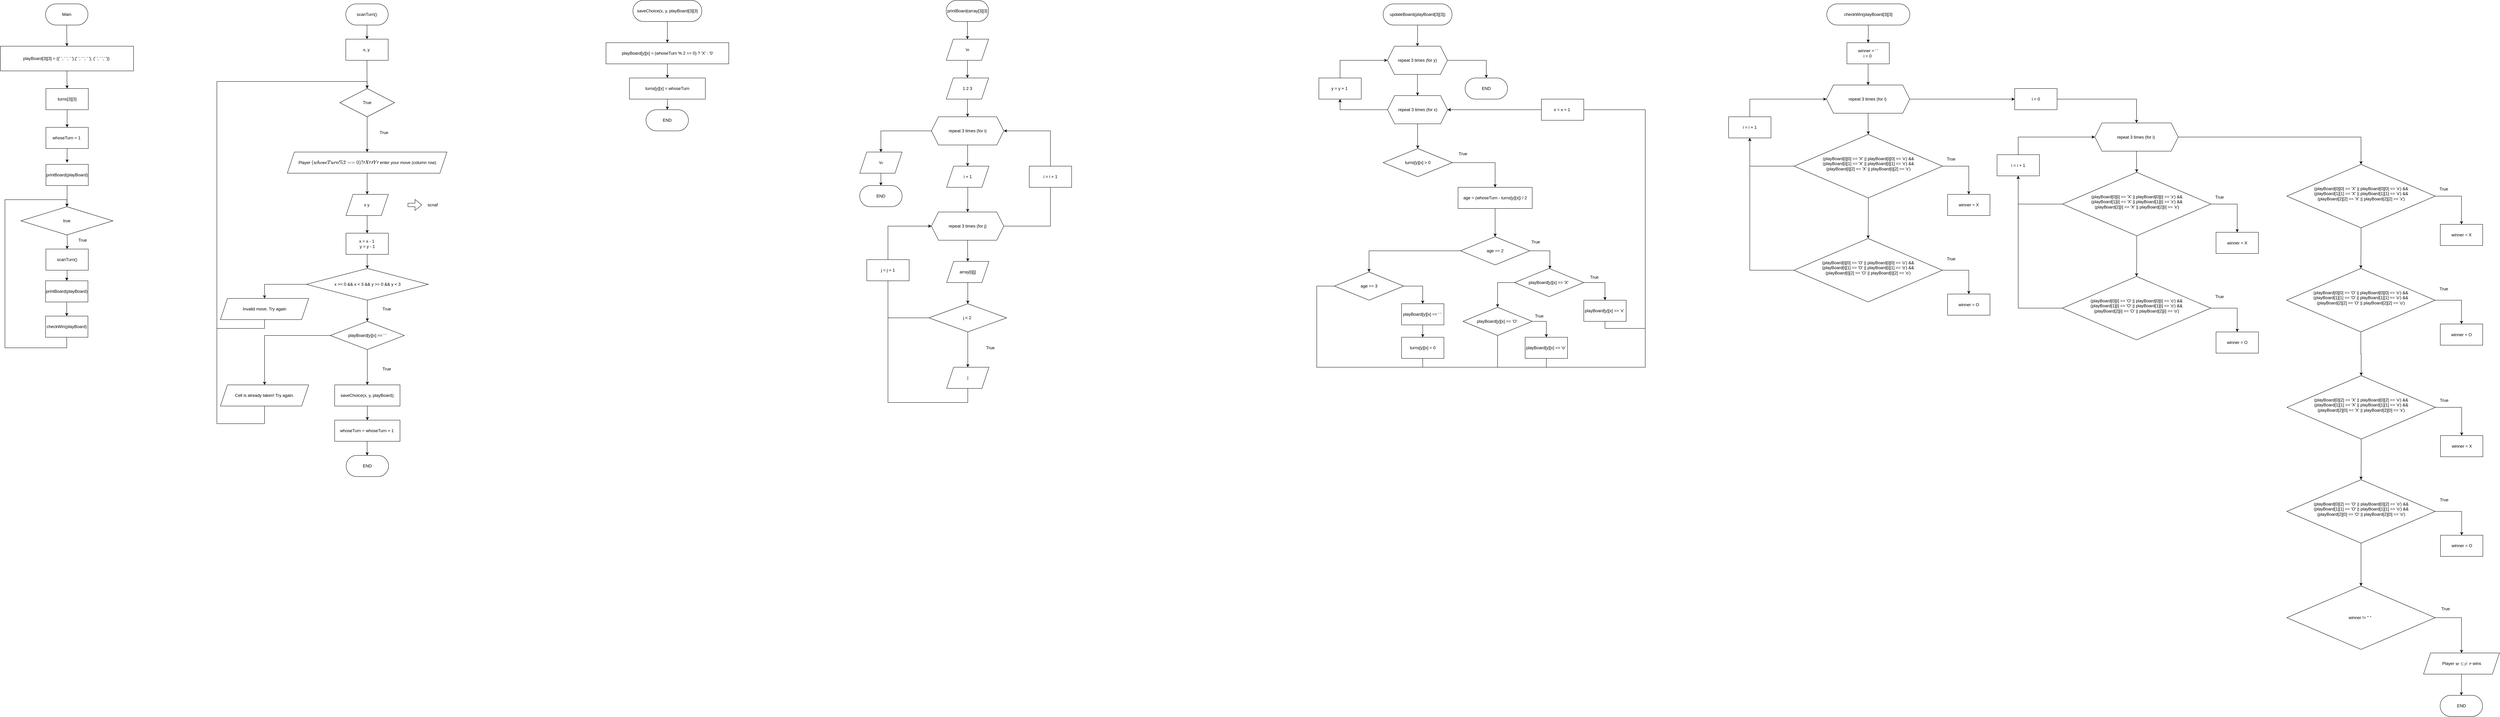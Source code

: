 <mxfile version="26.0.16">
  <diagram name="Page-1" id="CCfLwOTDMm2aRFTN9VpO">
    <mxGraphModel dx="5964" dy="2316" grid="1" gridSize="10" guides="1" tooltips="1" connect="1" arrows="1" fold="1" page="1" pageScale="1" pageWidth="850" pageHeight="1100" math="0" shadow="0">
      <root>
        <mxCell id="0" />
        <mxCell id="1" parent="0" />
        <mxCell id="NhcGAeQ0xQc54fAubXee-3" value="" style="edgeStyle=orthogonalEdgeStyle;rounded=0;orthogonalLoop=1;jettySize=auto;html=1;" parent="1" source="NhcGAeQ0xQc54fAubXee-1" target="NhcGAeQ0xQc54fAubXee-2" edge="1">
          <mxGeometry relative="1" as="geometry" />
        </mxCell>
        <mxCell id="NhcGAeQ0xQc54fAubXee-1" value="Main" style="rounded=1;whiteSpace=wrap;html=1;arcSize=50;" parent="1" vertex="1">
          <mxGeometry x="365" y="60" width="120" height="60" as="geometry" />
        </mxCell>
        <mxCell id="NhcGAeQ0xQc54fAubXee-5" value="" style="edgeStyle=orthogonalEdgeStyle;rounded=0;orthogonalLoop=1;jettySize=auto;html=1;" parent="1" source="NhcGAeQ0xQc54fAubXee-2" target="NhcGAeQ0xQc54fAubXee-4" edge="1">
          <mxGeometry relative="1" as="geometry" />
        </mxCell>
        <mxCell id="NhcGAeQ0xQc54fAubXee-2" value="playBoard[3][3] = {&lt;span style=&quot;background-color: transparent; color: light-dark(rgb(0, 0, 0), rgb(255, 255, 255));&quot;&gt;{&#39; &#39;, &#39; &#39;, &#39; &#39;},{&#39; &#39;, &#39; &#39;, &#39; &#39;}, {&#39; &#39;, &#39; &#39;,&#39; &#39;}}&amp;nbsp;&lt;/span&gt;" style="rounded=0;whiteSpace=wrap;html=1;" parent="1" vertex="1">
          <mxGeometry x="237" y="180" width="377" height="70" as="geometry" />
        </mxCell>
        <mxCell id="NhcGAeQ0xQc54fAubXee-7" value="" style="edgeStyle=orthogonalEdgeStyle;rounded=0;orthogonalLoop=1;jettySize=auto;html=1;" parent="1" source="NhcGAeQ0xQc54fAubXee-4" target="NhcGAeQ0xQc54fAubXee-6" edge="1">
          <mxGeometry relative="1" as="geometry" />
        </mxCell>
        <mxCell id="NhcGAeQ0xQc54fAubXee-4" value="turns[3][3]" style="rounded=0;whiteSpace=wrap;html=1;" parent="1" vertex="1">
          <mxGeometry x="366" y="300" width="120" height="60" as="geometry" />
        </mxCell>
        <mxCell id="NhcGAeQ0xQc54fAubXee-11" value="" style="edgeStyle=orthogonalEdgeStyle;rounded=0;orthogonalLoop=1;jettySize=auto;html=1;" parent="1" source="NhcGAeQ0xQc54fAubXee-6" edge="1">
          <mxGeometry relative="1" as="geometry">
            <mxPoint x="426" y="510" as="targetPoint" />
          </mxGeometry>
        </mxCell>
        <mxCell id="NhcGAeQ0xQc54fAubXee-6" value="whoseTurn = 1&amp;nbsp;" style="rounded=0;whiteSpace=wrap;html=1;" parent="1" vertex="1">
          <mxGeometry x="366" y="410" width="120" height="60" as="geometry" />
        </mxCell>
        <mxCell id="NhcGAeQ0xQc54fAubXee-26" value="" style="edgeStyle=orthogonalEdgeStyle;rounded=0;orthogonalLoop=1;jettySize=auto;html=1;" parent="1" source="NhcGAeQ0xQc54fAubXee-24" target="NhcGAeQ0xQc54fAubXee-25" edge="1">
          <mxGeometry relative="1" as="geometry" />
        </mxCell>
        <mxCell id="NhcGAeQ0xQc54fAubXee-24" value="scanTurn()" style="rounded=1;whiteSpace=wrap;html=1;arcSize=50;" parent="1" vertex="1">
          <mxGeometry x="1215" y="60" width="120" height="60" as="geometry" />
        </mxCell>
        <mxCell id="NhcGAeQ0xQc54fAubXee-52" value="" style="edgeStyle=orthogonalEdgeStyle;rounded=0;orthogonalLoop=1;jettySize=auto;html=1;" parent="1" source="NhcGAeQ0xQc54fAubXee-25" target="NhcGAeQ0xQc54fAubXee-50" edge="1">
          <mxGeometry relative="1" as="geometry" />
        </mxCell>
        <mxCell id="NhcGAeQ0xQc54fAubXee-25" value="x, y&amp;nbsp;" style="rounded=0;whiteSpace=wrap;html=1;" parent="1" vertex="1">
          <mxGeometry x="1215" y="160" width="120" height="60" as="geometry" />
        </mxCell>
        <mxCell id="NhcGAeQ0xQc54fAubXee-72" value="" style="edgeStyle=orthogonalEdgeStyle;rounded=0;orthogonalLoop=1;jettySize=auto;html=1;" parent="1" source="NhcGAeQ0xQc54fAubXee-50" target="NhcGAeQ0xQc54fAubXee-54" edge="1">
          <mxGeometry relative="1" as="geometry" />
        </mxCell>
        <mxCell id="NhcGAeQ0xQc54fAubXee-50" value="True" style="rhombus;whiteSpace=wrap;html=1;" parent="1" vertex="1">
          <mxGeometry x="1198" y="300" width="155" height="80" as="geometry" />
        </mxCell>
        <mxCell id="NhcGAeQ0xQc54fAubXee-53" value="" style="edgeStyle=orthogonalEdgeStyle;rounded=0;orthogonalLoop=1;jettySize=auto;html=1;" parent="1" source="NhcGAeQ0xQc54fAubXee-54" target="NhcGAeQ0xQc54fAubXee-56" edge="1">
          <mxGeometry relative="1" as="geometry" />
        </mxCell>
        <mxCell id="NhcGAeQ0xQc54fAubXee-54" value="Player `(whoseTurn % 2 == 0) ? &#39;X&#39; : &#39;Y&#39;` enter your move (column row)" style="shape=parallelogram;perimeter=parallelogramPerimeter;whiteSpace=wrap;html=1;fixedSize=1;" parent="1" vertex="1">
          <mxGeometry x="1049.5" y="480" width="452" height="60" as="geometry" />
        </mxCell>
        <mxCell id="NhcGAeQ0xQc54fAubXee-55" value="" style="edgeStyle=orthogonalEdgeStyle;rounded=0;orthogonalLoop=1;jettySize=auto;html=1;" parent="1" source="NhcGAeQ0xQc54fAubXee-56" target="NhcGAeQ0xQc54fAubXee-60" edge="1">
          <mxGeometry relative="1" as="geometry" />
        </mxCell>
        <mxCell id="NhcGAeQ0xQc54fAubXee-56" value="x y&amp;nbsp;" style="shape=parallelogram;perimeter=parallelogramPerimeter;whiteSpace=wrap;html=1;fixedSize=1;" parent="1" vertex="1">
          <mxGeometry x="1215.5" y="600" width="120" height="60" as="geometry" />
        </mxCell>
        <mxCell id="NhcGAeQ0xQc54fAubXee-57" value="scnaf" style="text;html=1;align=center;verticalAlign=middle;whiteSpace=wrap;rounded=0;" parent="1" vertex="1">
          <mxGeometry x="1430.5" y="615" width="60" height="30" as="geometry" />
        </mxCell>
        <mxCell id="NhcGAeQ0xQc54fAubXee-58" value="" style="shape=flexArrow;endArrow=classic;html=1;rounded=0;entryX=0;entryY=0.5;entryDx=0;entryDy=0;" parent="1" target="NhcGAeQ0xQc54fAubXee-57" edge="1">
          <mxGeometry width="50" height="50" relative="1" as="geometry">
            <mxPoint x="1390.5" y="630" as="sourcePoint" />
            <mxPoint x="1410.5" y="620" as="targetPoint" />
          </mxGeometry>
        </mxCell>
        <mxCell id="NhcGAeQ0xQc54fAubXee-59" value="" style="edgeStyle=orthogonalEdgeStyle;rounded=0;orthogonalLoop=1;jettySize=auto;html=1;" parent="1" source="NhcGAeQ0xQc54fAubXee-60" target="NhcGAeQ0xQc54fAubXee-62" edge="1">
          <mxGeometry relative="1" as="geometry" />
        </mxCell>
        <mxCell id="NhcGAeQ0xQc54fAubXee-60" value="x = x - 1&amp;nbsp;&lt;div&gt;y = y - 1&lt;/div&gt;" style="rounded=0;whiteSpace=wrap;html=1;" parent="1" vertex="1">
          <mxGeometry x="1215.5" y="710" width="120" height="60" as="geometry" />
        </mxCell>
        <mxCell id="NhcGAeQ0xQc54fAubXee-61" style="edgeStyle=orthogonalEdgeStyle;rounded=0;orthogonalLoop=1;jettySize=auto;html=1;" parent="1" source="NhcGAeQ0xQc54fAubXee-62" target="NhcGAeQ0xQc54fAubXee-64" edge="1">
          <mxGeometry relative="1" as="geometry">
            <Array as="points">
              <mxPoint x="1276.5" y="990" />
              <mxPoint x="1276.5" y="960" />
            </Array>
          </mxGeometry>
        </mxCell>
        <mxCell id="NhcGAeQ0xQc54fAubXee-80" style="edgeStyle=orthogonalEdgeStyle;rounded=0;orthogonalLoop=1;jettySize=auto;html=1;" parent="1" source="NhcGAeQ0xQc54fAubXee-62" target="NhcGAeQ0xQc54fAubXee-79" edge="1">
          <mxGeometry relative="1" as="geometry">
            <Array as="points">
              <mxPoint x="985" y="855" />
            </Array>
          </mxGeometry>
        </mxCell>
        <mxCell id="NhcGAeQ0xQc54fAubXee-62" value="x &amp;gt;= 0 &amp;amp;&amp;amp; x &amp;lt; 3 &amp;amp;&amp;amp; y &amp;gt;= 0 &amp;amp;&amp;amp; y &amp;lt; 3" style="rhombus;whiteSpace=wrap;html=1;" parent="1" vertex="1">
          <mxGeometry x="1103.5" y="810" width="345" height="90" as="geometry" />
        </mxCell>
        <mxCell id="NhcGAeQ0xQc54fAubXee-63" value="" style="edgeStyle=orthogonalEdgeStyle;rounded=0;orthogonalLoop=1;jettySize=auto;html=1;" parent="1" source="NhcGAeQ0xQc54fAubXee-64" target="NhcGAeQ0xQc54fAubXee-68" edge="1">
          <mxGeometry relative="1" as="geometry" />
        </mxCell>
        <mxCell id="NhcGAeQ0xQc54fAubXee-76" style="edgeStyle=orthogonalEdgeStyle;rounded=0;orthogonalLoop=1;jettySize=auto;html=1;entryX=0.5;entryY=0;entryDx=0;entryDy=0;" parent="1" source="NhcGAeQ0xQc54fAubXee-64" target="NhcGAeQ0xQc54fAubXee-75" edge="1">
          <mxGeometry relative="1" as="geometry" />
        </mxCell>
        <mxCell id="NhcGAeQ0xQc54fAubXee-64" value="playBoard[y][x] == &#39; &#39;" style="rhombus;whiteSpace=wrap;html=1;" parent="1" vertex="1">
          <mxGeometry x="1171" y="960" width="210" height="80" as="geometry" />
        </mxCell>
        <mxCell id="NhcGAeQ0xQc54fAubXee-65" value="True" style="text;html=1;align=center;verticalAlign=middle;whiteSpace=wrap;rounded=0;" parent="1" vertex="1">
          <mxGeometry x="1300.5" y="910" width="60" height="30" as="geometry" />
        </mxCell>
        <mxCell id="NhcGAeQ0xQc54fAubXee-66" value="True" style="text;html=1;align=center;verticalAlign=middle;whiteSpace=wrap;rounded=0;" parent="1" vertex="1">
          <mxGeometry x="1300.5" y="1080" width="60" height="30" as="geometry" />
        </mxCell>
        <mxCell id="NhcGAeQ0xQc54fAubXee-67" value="" style="edgeStyle=orthogonalEdgeStyle;rounded=0;orthogonalLoop=1;jettySize=auto;html=1;" parent="1" source="NhcGAeQ0xQc54fAubXee-68" target="NhcGAeQ0xQc54fAubXee-70" edge="1">
          <mxGeometry relative="1" as="geometry" />
        </mxCell>
        <mxCell id="NhcGAeQ0xQc54fAubXee-68" value="saveChoice(x, y, playBoard);" style="rounded=0;whiteSpace=wrap;html=1;" parent="1" vertex="1">
          <mxGeometry x="1183.5" y="1140" width="185" height="60" as="geometry" />
        </mxCell>
        <mxCell id="NhcGAeQ0xQc54fAubXee-69" value="" style="edgeStyle=orthogonalEdgeStyle;rounded=0;orthogonalLoop=1;jettySize=auto;html=1;" parent="1" source="NhcGAeQ0xQc54fAubXee-70" edge="1">
          <mxGeometry relative="1" as="geometry">
            <mxPoint x="1275.478" y="1340" as="targetPoint" />
          </mxGeometry>
        </mxCell>
        <mxCell id="NhcGAeQ0xQc54fAubXee-70" value="whoseTurn = whoseTurn + 1&amp;nbsp;" style="rounded=0;whiteSpace=wrap;html=1;" parent="1" vertex="1">
          <mxGeometry x="1183.5" y="1240" width="185" height="60" as="geometry" />
        </mxCell>
        <mxCell id="NhcGAeQ0xQc54fAubXee-73" value="True" style="text;html=1;align=center;verticalAlign=middle;whiteSpace=wrap;rounded=0;" parent="1" vertex="1">
          <mxGeometry x="1293" y="410" width="60" height="30" as="geometry" />
        </mxCell>
        <mxCell id="NhcGAeQ0xQc54fAubXee-77" style="edgeStyle=orthogonalEdgeStyle;rounded=0;orthogonalLoop=1;jettySize=auto;html=1;entryX=0.5;entryY=0;entryDx=0;entryDy=0;" parent="1" source="NhcGAeQ0xQc54fAubXee-75" target="NhcGAeQ0xQc54fAubXee-50" edge="1">
          <mxGeometry relative="1" as="geometry">
            <Array as="points">
              <mxPoint x="985" y="1250" />
              <mxPoint x="850" y="1250" />
              <mxPoint x="850" y="280" />
              <mxPoint x="1276" y="280" />
            </Array>
          </mxGeometry>
        </mxCell>
        <mxCell id="NhcGAeQ0xQc54fAubXee-75" value="Cell is already taken! Try again." style="shape=parallelogram;perimeter=parallelogramPerimeter;whiteSpace=wrap;html=1;fixedSize=1;" parent="1" vertex="1">
          <mxGeometry x="860" y="1140" width="250" height="60" as="geometry" />
        </mxCell>
        <mxCell id="NhcGAeQ0xQc54fAubXee-81" style="edgeStyle=orthogonalEdgeStyle;rounded=0;orthogonalLoop=1;jettySize=auto;html=1;entryX=0.5;entryY=0;entryDx=0;entryDy=0;" parent="1" source="NhcGAeQ0xQc54fAubXee-79" target="NhcGAeQ0xQc54fAubXee-50" edge="1">
          <mxGeometry relative="1" as="geometry">
            <Array as="points">
              <mxPoint x="985" y="980" />
              <mxPoint x="850" y="980" />
              <mxPoint x="850" y="280" />
              <mxPoint x="1275" y="280" />
            </Array>
          </mxGeometry>
        </mxCell>
        <mxCell id="NhcGAeQ0xQc54fAubXee-79" value="&lt;span style=&quot;text-align: left;&quot;&gt;Invalid move. Try again&lt;/span&gt;" style="shape=parallelogram;perimeter=parallelogramPerimeter;whiteSpace=wrap;html=1;fixedSize=1;" parent="1" vertex="1">
          <mxGeometry x="860" y="895" width="250" height="60" as="geometry" />
        </mxCell>
        <mxCell id="NhcGAeQ0xQc54fAubXee-82" value="END" style="rounded=1;whiteSpace=wrap;html=1;arcSize=50;" parent="1" vertex="1">
          <mxGeometry x="1216" y="1340" width="120" height="60" as="geometry" />
        </mxCell>
        <mxCell id="VlTGWlfuHlnU-Y2UPzUy-5" value="" style="edgeStyle=orthogonalEdgeStyle;rounded=0;orthogonalLoop=1;jettySize=auto;html=1;" parent="1" source="VlTGWlfuHlnU-Y2UPzUy-2" target="VlTGWlfuHlnU-Y2UPzUy-4" edge="1">
          <mxGeometry relative="1" as="geometry" />
        </mxCell>
        <mxCell id="VlTGWlfuHlnU-Y2UPzUy-2" value="saveChoice(x, y, playBoard[3][3]" style="rounded=1;whiteSpace=wrap;html=1;arcSize=50;" parent="1" vertex="1">
          <mxGeometry x="2028" y="50" width="195" height="60" as="geometry" />
        </mxCell>
        <mxCell id="rTqfl7RvxBRZZm_zLEZS-4" value="" style="edgeStyle=orthogonalEdgeStyle;rounded=0;orthogonalLoop=1;jettySize=auto;html=1;" parent="1" source="VlTGWlfuHlnU-Y2UPzUy-4" target="rTqfl7RvxBRZZm_zLEZS-3" edge="1">
          <mxGeometry relative="1" as="geometry" />
        </mxCell>
        <mxCell id="VlTGWlfuHlnU-Y2UPzUy-4" value="playBoard[y][x] = (whoseTurn % 2 == 0) ? &#39;X&#39; : &#39;0&#39;" style="rounded=0;whiteSpace=wrap;html=1;" parent="1" vertex="1">
          <mxGeometry x="1951.75" y="170" width="347.5" height="60" as="geometry" />
        </mxCell>
        <mxCell id="VlTGWlfuHlnU-Y2UPzUy-6" value="END" style="rounded=1;whiteSpace=wrap;html=1;arcSize=50;" parent="1" vertex="1">
          <mxGeometry x="2065" y="360" width="120" height="60" as="geometry" />
        </mxCell>
        <mxCell id="rTqfl7RvxBRZZm_zLEZS-7" value="" style="edgeStyle=orthogonalEdgeStyle;rounded=0;orthogonalLoop=1;jettySize=auto;html=1;" parent="1" source="VlTGWlfuHlnU-Y2UPzUy-8" edge="1">
          <mxGeometry relative="1" as="geometry">
            <mxPoint x="2975" y="160" as="targetPoint" />
          </mxGeometry>
        </mxCell>
        <mxCell id="VlTGWlfuHlnU-Y2UPzUy-8" value="printBoard(array[3][3]" style="rounded=1;whiteSpace=wrap;html=1;arcSize=50;" parent="1" vertex="1">
          <mxGeometry x="2915" y="50" width="120" height="60" as="geometry" />
        </mxCell>
        <mxCell id="rTqfl7RvxBRZZm_zLEZS-5" value="" style="edgeStyle=orthogonalEdgeStyle;rounded=0;orthogonalLoop=1;jettySize=auto;html=1;" parent="1" source="rTqfl7RvxBRZZm_zLEZS-3" target="VlTGWlfuHlnU-Y2UPzUy-6" edge="1">
          <mxGeometry relative="1" as="geometry" />
        </mxCell>
        <mxCell id="rTqfl7RvxBRZZm_zLEZS-3" value="turns[y][x] = whoseTurn" style="rounded=0;whiteSpace=wrap;html=1;" parent="1" vertex="1">
          <mxGeometry x="2018" y="270" width="215" height="60" as="geometry" />
        </mxCell>
        <mxCell id="rTqfl7RvxBRZZm_zLEZS-10" value="" style="edgeStyle=orthogonalEdgeStyle;rounded=0;orthogonalLoop=1;jettySize=auto;html=1;" parent="1" source="rTqfl7RvxBRZZm_zLEZS-8" target="rTqfl7RvxBRZZm_zLEZS-9" edge="1">
          <mxGeometry relative="1" as="geometry" />
        </mxCell>
        <mxCell id="rTqfl7RvxBRZZm_zLEZS-8" value="\n" style="shape=parallelogram;perimeter=parallelogramPerimeter;whiteSpace=wrap;html=1;fixedSize=1;" parent="1" vertex="1">
          <mxGeometry x="2915" y="160" width="120" height="60" as="geometry" />
        </mxCell>
        <mxCell id="rTqfl7RvxBRZZm_zLEZS-13" style="edgeStyle=orthogonalEdgeStyle;rounded=0;orthogonalLoop=1;jettySize=auto;html=1;" parent="1" source="rTqfl7RvxBRZZm_zLEZS-9" target="rTqfl7RvxBRZZm_zLEZS-11" edge="1">
          <mxGeometry relative="1" as="geometry" />
        </mxCell>
        <mxCell id="rTqfl7RvxBRZZm_zLEZS-9" value="1 2 3" style="shape=parallelogram;perimeter=parallelogramPerimeter;whiteSpace=wrap;html=1;fixedSize=1;" parent="1" vertex="1">
          <mxGeometry x="2915" y="270" width="120" height="60" as="geometry" />
        </mxCell>
        <mxCell id="rTqfl7RvxBRZZm_zLEZS-15" value="" style="edgeStyle=orthogonalEdgeStyle;rounded=0;orthogonalLoop=1;jettySize=auto;html=1;" parent="1" source="rTqfl7RvxBRZZm_zLEZS-11" edge="1">
          <mxGeometry relative="1" as="geometry">
            <mxPoint x="2975.5" y="520" as="targetPoint" />
          </mxGeometry>
        </mxCell>
        <mxCell id="rTqfl7RvxBRZZm_zLEZS-45" style="edgeStyle=orthogonalEdgeStyle;rounded=0;orthogonalLoop=1;jettySize=auto;html=1;" parent="1" source="rTqfl7RvxBRZZm_zLEZS-11" target="rTqfl7RvxBRZZm_zLEZS-44" edge="1">
          <mxGeometry relative="1" as="geometry" />
        </mxCell>
        <mxCell id="rTqfl7RvxBRZZm_zLEZS-11" value="repeat 3 times (for i)" style="shape=hexagon;perimeter=hexagonPerimeter2;whiteSpace=wrap;html=1;fixedSize=1;" parent="1" vertex="1">
          <mxGeometry x="2873" y="380" width="205" height="80" as="geometry" />
        </mxCell>
        <mxCell id="rTqfl7RvxBRZZm_zLEZS-30" value="" style="edgeStyle=orthogonalEdgeStyle;rounded=0;orthogonalLoop=1;jettySize=auto;html=1;" parent="1" source="rTqfl7RvxBRZZm_zLEZS-21" target="rTqfl7RvxBRZZm_zLEZS-29" edge="1">
          <mxGeometry relative="1" as="geometry" />
        </mxCell>
        <mxCell id="rTqfl7RvxBRZZm_zLEZS-21" value="i + 1" style="shape=parallelogram;perimeter=parallelogramPerimeter;whiteSpace=wrap;html=1;fixedSize=1;" parent="1" vertex="1">
          <mxGeometry x="2916" y="520" width="120" height="60" as="geometry" />
        </mxCell>
        <mxCell id="rTqfl7RvxBRZZm_zLEZS-34" value="" style="edgeStyle=orthogonalEdgeStyle;rounded=0;orthogonalLoop=1;jettySize=auto;html=1;" parent="1" source="rTqfl7RvxBRZZm_zLEZS-29" target="rTqfl7RvxBRZZm_zLEZS-33" edge="1">
          <mxGeometry relative="1" as="geometry" />
        </mxCell>
        <mxCell id="rTqfl7RvxBRZZm_zLEZS-43" style="edgeStyle=orthogonalEdgeStyle;rounded=0;orthogonalLoop=1;jettySize=auto;html=1;entryX=1;entryY=0.5;entryDx=0;entryDy=0;" parent="1" source="rTqfl7RvxBRZZm_zLEZS-29" target="rTqfl7RvxBRZZm_zLEZS-11" edge="1">
          <mxGeometry relative="1" as="geometry">
            <Array as="points">
              <mxPoint x="3210" y="690" />
              <mxPoint x="3210" y="420" />
            </Array>
          </mxGeometry>
        </mxCell>
        <mxCell id="rTqfl7RvxBRZZm_zLEZS-29" value="repeat 3 times (for j)" style="shape=hexagon;perimeter=hexagonPerimeter2;whiteSpace=wrap;html=1;fixedSize=1;" parent="1" vertex="1">
          <mxGeometry x="2873" y="650" width="205" height="80" as="geometry" />
        </mxCell>
        <mxCell id="rTqfl7RvxBRZZm_zLEZS-36" value="" style="edgeStyle=orthogonalEdgeStyle;rounded=0;orthogonalLoop=1;jettySize=auto;html=1;" parent="1" source="rTqfl7RvxBRZZm_zLEZS-33" target="rTqfl7RvxBRZZm_zLEZS-35" edge="1">
          <mxGeometry relative="1" as="geometry" />
        </mxCell>
        <mxCell id="rTqfl7RvxBRZZm_zLEZS-33" value="array[i][j]" style="shape=parallelogram;perimeter=parallelogramPerimeter;whiteSpace=wrap;html=1;fixedSize=1;" parent="1" vertex="1">
          <mxGeometry x="2916" y="790" width="120" height="60" as="geometry" />
        </mxCell>
        <mxCell id="rTqfl7RvxBRZZm_zLEZS-40" value="" style="edgeStyle=orthogonalEdgeStyle;rounded=0;orthogonalLoop=1;jettySize=auto;html=1;" parent="1" source="rTqfl7RvxBRZZm_zLEZS-35" target="rTqfl7RvxBRZZm_zLEZS-39" edge="1">
          <mxGeometry relative="1" as="geometry" />
        </mxCell>
        <mxCell id="rTqfl7RvxBRZZm_zLEZS-42" style="edgeStyle=orthogonalEdgeStyle;rounded=0;orthogonalLoop=1;jettySize=auto;html=1;entryX=0;entryY=0.5;entryDx=0;entryDy=0;" parent="1" source="rTqfl7RvxBRZZm_zLEZS-35" target="rTqfl7RvxBRZZm_zLEZS-29" edge="1">
          <mxGeometry relative="1" as="geometry">
            <Array as="points">
              <mxPoint x="2750" y="950" />
              <mxPoint x="2750" y="690" />
            </Array>
          </mxGeometry>
        </mxCell>
        <mxCell id="rTqfl7RvxBRZZm_zLEZS-35" value="j &amp;lt; 2&amp;nbsp;" style="rhombus;whiteSpace=wrap;html=1;" parent="1" vertex="1">
          <mxGeometry x="2866" y="910" width="220" height="80" as="geometry" />
        </mxCell>
        <mxCell id="rTqfl7RvxBRZZm_zLEZS-38" value="True" style="text;html=1;align=center;verticalAlign=middle;whiteSpace=wrap;rounded=0;" parent="1" vertex="1">
          <mxGeometry x="3010" y="1020" width="60" height="30" as="geometry" />
        </mxCell>
        <mxCell id="rTqfl7RvxBRZZm_zLEZS-41" style="edgeStyle=orthogonalEdgeStyle;rounded=0;orthogonalLoop=1;jettySize=auto;html=1;entryX=0;entryY=0.5;entryDx=0;entryDy=0;" parent="1" source="rTqfl7RvxBRZZm_zLEZS-39" target="rTqfl7RvxBRZZm_zLEZS-29" edge="1">
          <mxGeometry relative="1" as="geometry">
            <Array as="points">
              <mxPoint x="2976" y="1190" />
              <mxPoint x="2750" y="1190" />
              <mxPoint x="2750" y="690" />
            </Array>
          </mxGeometry>
        </mxCell>
        <mxCell id="rTqfl7RvxBRZZm_zLEZS-39" value="|" style="shape=parallelogram;perimeter=parallelogramPerimeter;whiteSpace=wrap;html=1;fixedSize=1;" parent="1" vertex="1">
          <mxGeometry x="2916" y="1090" width="120" height="60" as="geometry" />
        </mxCell>
        <mxCell id="rTqfl7RvxBRZZm_zLEZS-47" value="" style="edgeStyle=orthogonalEdgeStyle;rounded=0;orthogonalLoop=1;jettySize=auto;html=1;" parent="1" source="rTqfl7RvxBRZZm_zLEZS-44" target="rTqfl7RvxBRZZm_zLEZS-46" edge="1">
          <mxGeometry relative="1" as="geometry" />
        </mxCell>
        <mxCell id="rTqfl7RvxBRZZm_zLEZS-44" value="\n" style="shape=parallelogram;perimeter=parallelogramPerimeter;whiteSpace=wrap;html=1;fixedSize=1;" parent="1" vertex="1">
          <mxGeometry x="2670" y="480" width="120" height="60" as="geometry" />
        </mxCell>
        <mxCell id="rTqfl7RvxBRZZm_zLEZS-46" value="END" style="rounded=1;whiteSpace=wrap;html=1;arcSize=50;" parent="1" vertex="1">
          <mxGeometry x="2670" y="575" width="120" height="60" as="geometry" />
        </mxCell>
        <mxCell id="rTqfl7RvxBRZZm_zLEZS-50" value="" style="edgeStyle=orthogonalEdgeStyle;rounded=0;orthogonalLoop=1;jettySize=auto;html=1;" parent="1" source="rTqfl7RvxBRZZm_zLEZS-48" target="rTqfl7RvxBRZZm_zLEZS-49" edge="1">
          <mxGeometry relative="1" as="geometry" />
        </mxCell>
        <mxCell id="rTqfl7RvxBRZZm_zLEZS-48" value="updateBoard(playBoard[3][3])" style="rounded=1;whiteSpace=wrap;html=1;arcSize=50;" parent="1" vertex="1">
          <mxGeometry x="4152" y="60" width="195" height="60" as="geometry" />
        </mxCell>
        <mxCell id="rTqfl7RvxBRZZm_zLEZS-52" value="" style="edgeStyle=orthogonalEdgeStyle;rounded=0;orthogonalLoop=1;jettySize=auto;html=1;" parent="1" source="rTqfl7RvxBRZZm_zLEZS-49" target="rTqfl7RvxBRZZm_zLEZS-51" edge="1">
          <mxGeometry relative="1" as="geometry" />
        </mxCell>
        <mxCell id="rTqfl7RvxBRZZm_zLEZS-88" style="edgeStyle=orthogonalEdgeStyle;rounded=0;orthogonalLoop=1;jettySize=auto;html=1;" parent="1" source="rTqfl7RvxBRZZm_zLEZS-49" target="rTqfl7RvxBRZZm_zLEZS-87" edge="1">
          <mxGeometry relative="1" as="geometry" />
        </mxCell>
        <mxCell id="rTqfl7RvxBRZZm_zLEZS-49" value="repeat 3 times (for y)" style="shape=hexagon;perimeter=hexagonPerimeter2;whiteSpace=wrap;html=1;fixedSize=1;" parent="1" vertex="1">
          <mxGeometry x="4164" y="180" width="170" height="80" as="geometry" />
        </mxCell>
        <mxCell id="rTqfl7RvxBRZZm_zLEZS-55" style="edgeStyle=orthogonalEdgeStyle;rounded=0;orthogonalLoop=1;jettySize=auto;html=1;" parent="1" source="rTqfl7RvxBRZZm_zLEZS-51" target="rTqfl7RvxBRZZm_zLEZS-53" edge="1">
          <mxGeometry relative="1" as="geometry" />
        </mxCell>
        <mxCell id="Nqgy3YUJCUdTd1dHTm8s-17" style="edgeStyle=orthogonalEdgeStyle;rounded=0;orthogonalLoop=1;jettySize=auto;html=1;entryX=0.5;entryY=1;entryDx=0;entryDy=0;" edge="1" parent="1" source="rTqfl7RvxBRZZm_zLEZS-51" target="Nqgy3YUJCUdTd1dHTm8s-16">
          <mxGeometry relative="1" as="geometry" />
        </mxCell>
        <mxCell id="rTqfl7RvxBRZZm_zLEZS-51" value="repeat 3 times (for x)" style="shape=hexagon;perimeter=hexagonPerimeter2;whiteSpace=wrap;html=1;fixedSize=1;" parent="1" vertex="1">
          <mxGeometry x="4164.5" y="320" width="170" height="80" as="geometry" />
        </mxCell>
        <mxCell id="rTqfl7RvxBRZZm_zLEZS-57" style="edgeStyle=orthogonalEdgeStyle;rounded=0;orthogonalLoop=1;jettySize=auto;html=1;" parent="1" source="rTqfl7RvxBRZZm_zLEZS-53" target="rTqfl7RvxBRZZm_zLEZS-56" edge="1">
          <mxGeometry relative="1" as="geometry" />
        </mxCell>
        <mxCell id="rTqfl7RvxBRZZm_zLEZS-53" value="turns[y][x] &amp;gt; 0" style="rhombus;whiteSpace=wrap;html=1;" parent="1" vertex="1">
          <mxGeometry x="4152" y="470" width="196" height="80" as="geometry" />
        </mxCell>
        <mxCell id="rTqfl7RvxBRZZm_zLEZS-60" value="" style="edgeStyle=orthogonalEdgeStyle;rounded=0;orthogonalLoop=1;jettySize=auto;html=1;" parent="1" source="rTqfl7RvxBRZZm_zLEZS-56" target="rTqfl7RvxBRZZm_zLEZS-59" edge="1">
          <mxGeometry relative="1" as="geometry" />
        </mxCell>
        <mxCell id="rTqfl7RvxBRZZm_zLEZS-56" value="age = (whoseTurn - turns[y][x]) / 2" style="rounded=0;whiteSpace=wrap;html=1;" parent="1" vertex="1">
          <mxGeometry x="4364" y="580" width="210" height="60" as="geometry" />
        </mxCell>
        <mxCell id="rTqfl7RvxBRZZm_zLEZS-58" value="True" style="text;html=1;align=center;verticalAlign=middle;whiteSpace=wrap;rounded=0;" parent="1" vertex="1">
          <mxGeometry x="4348" y="470" width="60" height="30" as="geometry" />
        </mxCell>
        <mxCell id="rTqfl7RvxBRZZm_zLEZS-63" style="edgeStyle=orthogonalEdgeStyle;rounded=0;orthogonalLoop=1;jettySize=auto;html=1;" parent="1" source="rTqfl7RvxBRZZm_zLEZS-59" target="rTqfl7RvxBRZZm_zLEZS-62" edge="1">
          <mxGeometry relative="1" as="geometry">
            <Array as="points">
              <mxPoint x="4624" y="760" />
            </Array>
          </mxGeometry>
        </mxCell>
        <mxCell id="rTqfl7RvxBRZZm_zLEZS-79" style="edgeStyle=orthogonalEdgeStyle;rounded=0;orthogonalLoop=1;jettySize=auto;html=1;" parent="1" source="rTqfl7RvxBRZZm_zLEZS-59" target="rTqfl7RvxBRZZm_zLEZS-77" edge="1">
          <mxGeometry relative="1" as="geometry" />
        </mxCell>
        <mxCell id="rTqfl7RvxBRZZm_zLEZS-59" value="age == 2" style="rhombus;whiteSpace=wrap;html=1;" parent="1" vertex="1">
          <mxGeometry x="4371" y="720" width="196" height="80" as="geometry" />
        </mxCell>
        <mxCell id="rTqfl7RvxBRZZm_zLEZS-61" value="True" style="text;html=1;align=center;verticalAlign=middle;whiteSpace=wrap;rounded=0;" parent="1" vertex="1">
          <mxGeometry x="4554" y="720" width="60" height="30" as="geometry" />
        </mxCell>
        <mxCell id="rTqfl7RvxBRZZm_zLEZS-65" style="edgeStyle=orthogonalEdgeStyle;rounded=0;orthogonalLoop=1;jettySize=auto;html=1;" parent="1" source="rTqfl7RvxBRZZm_zLEZS-62" target="rTqfl7RvxBRZZm_zLEZS-64" edge="1">
          <mxGeometry relative="1" as="geometry">
            <Array as="points">
              <mxPoint x="4780" y="850" />
            </Array>
          </mxGeometry>
        </mxCell>
        <mxCell id="rTqfl7RvxBRZZm_zLEZS-68" style="edgeStyle=orthogonalEdgeStyle;rounded=0;orthogonalLoop=1;jettySize=auto;html=1;" parent="1" source="rTqfl7RvxBRZZm_zLEZS-62" target="rTqfl7RvxBRZZm_zLEZS-67" edge="1">
          <mxGeometry relative="1" as="geometry">
            <Array as="points">
              <mxPoint x="4476" y="850" />
            </Array>
          </mxGeometry>
        </mxCell>
        <mxCell id="rTqfl7RvxBRZZm_zLEZS-62" value="playBoard[y][x] == &#39;X&#39;&amp;nbsp;" style="rhombus;whiteSpace=wrap;html=1;" parent="1" vertex="1">
          <mxGeometry x="4524" y="810" width="196" height="80" as="geometry" />
        </mxCell>
        <mxCell id="rTqfl7RvxBRZZm_zLEZS-64" value="playBoard[y][x] == &#39;x&#39;&amp;nbsp;" style="rounded=0;whiteSpace=wrap;html=1;" parent="1" vertex="1">
          <mxGeometry x="4720" y="900" width="120" height="60" as="geometry" />
        </mxCell>
        <mxCell id="rTqfl7RvxBRZZm_zLEZS-66" value="True" style="text;html=1;align=center;verticalAlign=middle;whiteSpace=wrap;rounded=0;" parent="1" vertex="1">
          <mxGeometry x="4720" y="820" width="60" height="30" as="geometry" />
        </mxCell>
        <mxCell id="rTqfl7RvxBRZZm_zLEZS-70" style="edgeStyle=orthogonalEdgeStyle;rounded=0;orthogonalLoop=1;jettySize=auto;html=1;entryX=0.5;entryY=0;entryDx=0;entryDy=0;" parent="1" source="rTqfl7RvxBRZZm_zLEZS-67" target="rTqfl7RvxBRZZm_zLEZS-69" edge="1">
          <mxGeometry relative="1" as="geometry">
            <Array as="points">
              <mxPoint x="4614" y="960" />
            </Array>
          </mxGeometry>
        </mxCell>
        <mxCell id="rTqfl7RvxBRZZm_zLEZS-76" style="edgeStyle=orthogonalEdgeStyle;rounded=0;orthogonalLoop=1;jettySize=auto;html=1;entryX=1;entryY=0.5;entryDx=0;entryDy=0;" parent="1" source="rTqfl7RvxBRZZm_zLEZS-67" target="rTqfl7RvxBRZZm_zLEZS-51" edge="1">
          <mxGeometry relative="1" as="geometry">
            <Array as="points">
              <mxPoint x="4476" y="1090" />
              <mxPoint x="4894" y="1090" />
              <mxPoint x="4894" y="360" />
            </Array>
          </mxGeometry>
        </mxCell>
        <mxCell id="rTqfl7RvxBRZZm_zLEZS-67" value="playBoard[y][x] == &#39;O&#39;&amp;nbsp;" style="rhombus;whiteSpace=wrap;html=1;" parent="1" vertex="1">
          <mxGeometry x="4378" y="920" width="196" height="80" as="geometry" />
        </mxCell>
        <mxCell id="rTqfl7RvxBRZZm_zLEZS-72" style="edgeStyle=orthogonalEdgeStyle;rounded=0;orthogonalLoop=1;jettySize=auto;html=1;entryX=1;entryY=0.5;entryDx=0;entryDy=0;" parent="1" source="rTqfl7RvxBRZZm_zLEZS-69" target="rTqfl7RvxBRZZm_zLEZS-51" edge="1">
          <mxGeometry relative="1" as="geometry">
            <Array as="points">
              <mxPoint x="4614" y="1090" />
              <mxPoint x="4894" y="1090" />
              <mxPoint x="4894" y="360" />
            </Array>
          </mxGeometry>
        </mxCell>
        <mxCell id="rTqfl7RvxBRZZm_zLEZS-69" value="playBoard[y][x] == &#39;o&#39;&amp;nbsp;" style="rounded=0;whiteSpace=wrap;html=1;" parent="1" vertex="1">
          <mxGeometry x="4554" y="1005" width="120" height="60" as="geometry" />
        </mxCell>
        <mxCell id="rTqfl7RvxBRZZm_zLEZS-71" value="True" style="text;html=1;align=center;verticalAlign=middle;whiteSpace=wrap;rounded=0;" parent="1" vertex="1">
          <mxGeometry x="4564" y="930" width="60" height="30" as="geometry" />
        </mxCell>
        <mxCell id="rTqfl7RvxBRZZm_zLEZS-75" style="edgeStyle=orthogonalEdgeStyle;rounded=0;orthogonalLoop=1;jettySize=auto;html=1;entryX=1;entryY=0.5;entryDx=0;entryDy=0;" parent="1" source="rTqfl7RvxBRZZm_zLEZS-64" target="rTqfl7RvxBRZZm_zLEZS-51" edge="1">
          <mxGeometry relative="1" as="geometry">
            <mxPoint x="4840" y="930" as="sourcePoint" />
            <mxPoint x="4335" y="360" as="targetPoint" />
            <Array as="points">
              <mxPoint x="4780" y="980" />
              <mxPoint x="4894" y="980" />
              <mxPoint x="4894" y="360" />
            </Array>
          </mxGeometry>
        </mxCell>
        <mxCell id="rTqfl7RvxBRZZm_zLEZS-81" style="edgeStyle=orthogonalEdgeStyle;rounded=0;orthogonalLoop=1;jettySize=auto;html=1;" parent="1" source="rTqfl7RvxBRZZm_zLEZS-77" target="rTqfl7RvxBRZZm_zLEZS-80" edge="1">
          <mxGeometry relative="1" as="geometry">
            <Array as="points">
              <mxPoint x="4264" y="860" />
            </Array>
          </mxGeometry>
        </mxCell>
        <mxCell id="rTqfl7RvxBRZZm_zLEZS-84" style="edgeStyle=orthogonalEdgeStyle;rounded=0;orthogonalLoop=1;jettySize=auto;html=1;entryX=1;entryY=0.5;entryDx=0;entryDy=0;" parent="1" source="rTqfl7RvxBRZZm_zLEZS-77" target="rTqfl7RvxBRZZm_zLEZS-51" edge="1">
          <mxGeometry relative="1" as="geometry">
            <Array as="points">
              <mxPoint x="3964" y="860" />
              <mxPoint x="3964" y="1090" />
              <mxPoint x="4894" y="1090" />
              <mxPoint x="4894" y="360" />
            </Array>
          </mxGeometry>
        </mxCell>
        <mxCell id="rTqfl7RvxBRZZm_zLEZS-77" value="age == 3" style="rhombus;whiteSpace=wrap;html=1;" parent="1" vertex="1">
          <mxGeometry x="4014" y="820" width="196" height="80" as="geometry" />
        </mxCell>
        <mxCell id="rTqfl7RvxBRZZm_zLEZS-83" value="" style="edgeStyle=orthogonalEdgeStyle;rounded=0;orthogonalLoop=1;jettySize=auto;html=1;" parent="1" source="rTqfl7RvxBRZZm_zLEZS-80" target="rTqfl7RvxBRZZm_zLEZS-82" edge="1">
          <mxGeometry relative="1" as="geometry" />
        </mxCell>
        <mxCell id="rTqfl7RvxBRZZm_zLEZS-80" value="playBoard[y][x] == &#39; &#39;&amp;nbsp;" style="rounded=0;whiteSpace=wrap;html=1;" parent="1" vertex="1">
          <mxGeometry x="4204" y="910" width="120" height="60" as="geometry" />
        </mxCell>
        <mxCell id="rTqfl7RvxBRZZm_zLEZS-85" style="edgeStyle=orthogonalEdgeStyle;rounded=0;orthogonalLoop=1;jettySize=auto;html=1;entryX=1;entryY=0.5;entryDx=0;entryDy=0;" parent="1" source="rTqfl7RvxBRZZm_zLEZS-82" target="rTqfl7RvxBRZZm_zLEZS-51" edge="1">
          <mxGeometry relative="1" as="geometry">
            <Array as="points">
              <mxPoint x="4264" y="1090" />
              <mxPoint x="4894" y="1090" />
              <mxPoint x="4894" y="360" />
            </Array>
          </mxGeometry>
        </mxCell>
        <mxCell id="rTqfl7RvxBRZZm_zLEZS-82" value="turns[y][x] = 0" style="rounded=0;whiteSpace=wrap;html=1;" parent="1" vertex="1">
          <mxGeometry x="4204" y="1005" width="120" height="60" as="geometry" />
        </mxCell>
        <mxCell id="rTqfl7RvxBRZZm_zLEZS-87" value="END" style="rounded=1;whiteSpace=wrap;html=1;arcSize=50;" parent="1" vertex="1">
          <mxGeometry x="4384" y="270" width="120" height="60" as="geometry" />
        </mxCell>
        <mxCell id="Nqgy3YUJCUdTd1dHTm8s-11" value="" style="edgeStyle=orthogonalEdgeStyle;rounded=0;orthogonalLoop=1;jettySize=auto;html=1;" edge="1" parent="1" source="Nqgy3YUJCUdTd1dHTm8s-1" target="Nqgy3YUJCUdTd1dHTm8s-9">
          <mxGeometry relative="1" as="geometry" />
        </mxCell>
        <mxCell id="Nqgy3YUJCUdTd1dHTm8s-1" value="printBoard(playBoard)" style="rounded=0;whiteSpace=wrap;html=1;" vertex="1" parent="1">
          <mxGeometry x="366" y="515" width="120" height="60" as="geometry" />
        </mxCell>
        <mxCell id="Nqgy3YUJCUdTd1dHTm8s-2" value="" style="edgeStyle=orthogonalEdgeStyle;rounded=0;orthogonalLoop=1;jettySize=auto;html=1;" edge="1" parent="1" target="Nqgy3YUJCUdTd1dHTm8s-4">
          <mxGeometry relative="1" as="geometry">
            <mxPoint x="425.96" y="715" as="sourcePoint" />
          </mxGeometry>
        </mxCell>
        <mxCell id="Nqgy3YUJCUdTd1dHTm8s-3" value="" style="edgeStyle=orthogonalEdgeStyle;rounded=0;orthogonalLoop=1;jettySize=auto;html=1;" edge="1" parent="1" source="Nqgy3YUJCUdTd1dHTm8s-4" target="Nqgy3YUJCUdTd1dHTm8s-6">
          <mxGeometry relative="1" as="geometry" />
        </mxCell>
        <mxCell id="Nqgy3YUJCUdTd1dHTm8s-4" value="scanTurn()" style="rounded=0;whiteSpace=wrap;html=1;" vertex="1" parent="1">
          <mxGeometry x="365.96" y="755" width="120" height="60" as="geometry" />
        </mxCell>
        <mxCell id="Nqgy3YUJCUdTd1dHTm8s-5" value="" style="edgeStyle=orthogonalEdgeStyle;rounded=0;orthogonalLoop=1;jettySize=auto;html=1;" edge="1" parent="1" source="Nqgy3YUJCUdTd1dHTm8s-6" target="Nqgy3YUJCUdTd1dHTm8s-8">
          <mxGeometry relative="1" as="geometry" />
        </mxCell>
        <mxCell id="Nqgy3YUJCUdTd1dHTm8s-6" value="printBoard(playBoard)" style="rounded=0;whiteSpace=wrap;html=1;" vertex="1" parent="1">
          <mxGeometry x="364.96" y="845" width="120" height="60" as="geometry" />
        </mxCell>
        <mxCell id="Nqgy3YUJCUdTd1dHTm8s-7" style="edgeStyle=orthogonalEdgeStyle;rounded=0;orthogonalLoop=1;jettySize=auto;html=1;entryX=0.5;entryY=0;entryDx=0;entryDy=0;" edge="1" parent="1" source="Nqgy3YUJCUdTd1dHTm8s-8" target="Nqgy3YUJCUdTd1dHTm8s-9">
          <mxGeometry relative="1" as="geometry">
            <Array as="points">
              <mxPoint x="424.96" y="1035" />
              <mxPoint x="249.96" y="1035" />
              <mxPoint x="249.96" y="615" />
              <mxPoint x="425.96" y="615" />
            </Array>
          </mxGeometry>
        </mxCell>
        <mxCell id="Nqgy3YUJCUdTd1dHTm8s-8" value="checkWin(playBoard)" style="rounded=0;whiteSpace=wrap;html=1;" vertex="1" parent="1">
          <mxGeometry x="364.96" y="945" width="120" height="60" as="geometry" />
        </mxCell>
        <mxCell id="Nqgy3YUJCUdTd1dHTm8s-9" value="true" style="rhombus;whiteSpace=wrap;html=1;" vertex="1" parent="1">
          <mxGeometry x="295.46" y="635" width="260" height="80" as="geometry" />
        </mxCell>
        <mxCell id="Nqgy3YUJCUdTd1dHTm8s-10" value="True" style="text;html=1;align=center;verticalAlign=middle;whiteSpace=wrap;rounded=0;" vertex="1" parent="1">
          <mxGeometry x="439.96" y="715" width="60" height="30" as="geometry" />
        </mxCell>
        <mxCell id="Nqgy3YUJCUdTd1dHTm8s-14" value="" style="edgeStyle=orthogonalEdgeStyle;rounded=0;orthogonalLoop=1;jettySize=auto;html=1;" edge="1" parent="1" source="Nqgy3YUJCUdTd1dHTm8s-27" target="Nqgy3YUJCUdTd1dHTm8s-13">
          <mxGeometry relative="1" as="geometry" />
        </mxCell>
        <mxCell id="Nqgy3YUJCUdTd1dHTm8s-12" value="checkWin(playBoard[3][3]" style="rounded=1;whiteSpace=wrap;html=1;arcSize=50;" vertex="1" parent="1">
          <mxGeometry x="5408" y="60" width="235" height="60" as="geometry" />
        </mxCell>
        <mxCell id="Nqgy3YUJCUdTd1dHTm8s-22" value="" style="edgeStyle=orthogonalEdgeStyle;rounded=0;orthogonalLoop=1;jettySize=auto;html=1;" edge="1" parent="1" source="Nqgy3YUJCUdTd1dHTm8s-13" target="Nqgy3YUJCUdTd1dHTm8s-21">
          <mxGeometry relative="1" as="geometry" />
        </mxCell>
        <mxCell id="Nqgy3YUJCUdTd1dHTm8s-56" style="edgeStyle=orthogonalEdgeStyle;rounded=0;orthogonalLoop=1;jettySize=auto;html=1;" edge="1" parent="1" source="Nqgy3YUJCUdTd1dHTm8s-57" target="Nqgy3YUJCUdTd1dHTm8s-41">
          <mxGeometry relative="1" as="geometry" />
        </mxCell>
        <mxCell id="Nqgy3YUJCUdTd1dHTm8s-13" value="repeat 3 times (for i)&amp;nbsp;" style="shape=hexagon;perimeter=hexagonPerimeter2;whiteSpace=wrap;html=1;fixedSize=1;" vertex="1" parent="1">
          <mxGeometry x="5407" y="290" width="236" height="80" as="geometry" />
        </mxCell>
        <mxCell id="Nqgy3YUJCUdTd1dHTm8s-15" value="x = x + 1&amp;nbsp;" style="rounded=0;whiteSpace=wrap;html=1;" vertex="1" parent="1">
          <mxGeometry x="4600" y="330" width="120" height="60" as="geometry" />
        </mxCell>
        <mxCell id="Nqgy3YUJCUdTd1dHTm8s-18" style="edgeStyle=orthogonalEdgeStyle;rounded=0;orthogonalLoop=1;jettySize=auto;html=1;entryX=0;entryY=0.5;entryDx=0;entryDy=0;" edge="1" parent="1" source="Nqgy3YUJCUdTd1dHTm8s-16" target="rTqfl7RvxBRZZm_zLEZS-49">
          <mxGeometry relative="1" as="geometry">
            <Array as="points">
              <mxPoint x="4030" y="220" />
            </Array>
          </mxGeometry>
        </mxCell>
        <mxCell id="Nqgy3YUJCUdTd1dHTm8s-16" value="y = y + 1&amp;nbsp;" style="rounded=0;whiteSpace=wrap;html=1;" vertex="1" parent="1">
          <mxGeometry x="3970" y="270" width="120" height="60" as="geometry" />
        </mxCell>
        <mxCell id="Nqgy3YUJCUdTd1dHTm8s-19" value="j = j + 1" style="rounded=0;whiteSpace=wrap;html=1;" vertex="1" parent="1">
          <mxGeometry x="2690" y="785" width="120" height="60" as="geometry" />
        </mxCell>
        <mxCell id="Nqgy3YUJCUdTd1dHTm8s-20" value="i = i + 1" style="rounded=0;whiteSpace=wrap;html=1;" vertex="1" parent="1">
          <mxGeometry x="3150" y="520" width="120" height="60" as="geometry" />
        </mxCell>
        <mxCell id="Nqgy3YUJCUdTd1dHTm8s-26" style="edgeStyle=orthogonalEdgeStyle;rounded=0;orthogonalLoop=1;jettySize=auto;html=1;entryX=0.5;entryY=0;entryDx=0;entryDy=0;" edge="1" parent="1" source="Nqgy3YUJCUdTd1dHTm8s-21" target="Nqgy3YUJCUdTd1dHTm8s-25">
          <mxGeometry relative="1" as="geometry" />
        </mxCell>
        <mxCell id="Nqgy3YUJCUdTd1dHTm8s-30" value="" style="edgeStyle=orthogonalEdgeStyle;rounded=0;orthogonalLoop=1;jettySize=auto;html=1;" edge="1" parent="1" source="Nqgy3YUJCUdTd1dHTm8s-21" target="Nqgy3YUJCUdTd1dHTm8s-29">
          <mxGeometry relative="1" as="geometry" />
        </mxCell>
        <mxCell id="Nqgy3YUJCUdTd1dHTm8s-37" style="edgeStyle=orthogonalEdgeStyle;rounded=0;orthogonalLoop=1;jettySize=auto;html=1;entryX=0.5;entryY=1;entryDx=0;entryDy=0;" edge="1" parent="1" source="Nqgy3YUJCUdTd1dHTm8s-21" target="Nqgy3YUJCUdTd1dHTm8s-35">
          <mxGeometry relative="1" as="geometry" />
        </mxCell>
        <mxCell id="Nqgy3YUJCUdTd1dHTm8s-21" value="&lt;div&gt;(playBoard[i][0] == &#39;X&#39; || playBoard[i][0] == &#39;x&#39;) &amp;amp;&amp;amp;&lt;/div&gt;&lt;div&gt;(playBoard[i][1] == &#39;X&#39; || playBoard[i][1] == &#39;x&#39;) &amp;amp;&amp;amp;&lt;/div&gt;&lt;div&gt;(playBoard[i][2] == &#39;X&#39; || playBoard[i][2] == &#39;x&#39;)&lt;/div&gt;&lt;div&gt;&lt;br&gt;&lt;/div&gt;" style="rhombus;whiteSpace=wrap;html=1;" vertex="1" parent="1">
          <mxGeometry x="5315.5" y="430" width="420" height="180" as="geometry" />
        </mxCell>
        <mxCell id="Nqgy3YUJCUdTd1dHTm8s-25" value="winner = X" style="rounded=0;whiteSpace=wrap;html=1;" vertex="1" parent="1">
          <mxGeometry x="5750" y="600" width="120" height="60" as="geometry" />
        </mxCell>
        <mxCell id="Nqgy3YUJCUdTd1dHTm8s-28" value="" style="edgeStyle=orthogonalEdgeStyle;rounded=0;orthogonalLoop=1;jettySize=auto;html=1;" edge="1" parent="1" source="Nqgy3YUJCUdTd1dHTm8s-12" target="Nqgy3YUJCUdTd1dHTm8s-27">
          <mxGeometry relative="1" as="geometry">
            <mxPoint x="5525" y="120" as="sourcePoint" />
            <mxPoint x="5525" y="290" as="targetPoint" />
          </mxGeometry>
        </mxCell>
        <mxCell id="Nqgy3YUJCUdTd1dHTm8s-27" value="winner = &#39; &#39;&lt;br&gt;i = 0&amp;nbsp;" style="rounded=0;whiteSpace=wrap;html=1;" vertex="1" parent="1">
          <mxGeometry x="5465" y="170" width="120" height="60" as="geometry" />
        </mxCell>
        <mxCell id="Nqgy3YUJCUdTd1dHTm8s-34" style="edgeStyle=orthogonalEdgeStyle;rounded=0;orthogonalLoop=1;jettySize=auto;html=1;entryX=0.5;entryY=0;entryDx=0;entryDy=0;" edge="1" parent="1" source="Nqgy3YUJCUdTd1dHTm8s-29" target="Nqgy3YUJCUdTd1dHTm8s-32">
          <mxGeometry relative="1" as="geometry" />
        </mxCell>
        <mxCell id="Nqgy3YUJCUdTd1dHTm8s-36" style="edgeStyle=orthogonalEdgeStyle;rounded=0;orthogonalLoop=1;jettySize=auto;html=1;entryX=0.5;entryY=1;entryDx=0;entryDy=0;" edge="1" parent="1" source="Nqgy3YUJCUdTd1dHTm8s-29" target="Nqgy3YUJCUdTd1dHTm8s-35">
          <mxGeometry relative="1" as="geometry" />
        </mxCell>
        <mxCell id="Nqgy3YUJCUdTd1dHTm8s-29" value="&lt;div&gt;&lt;div&gt;(playBoard[i][0] == &#39;O&#39; || playBoard[i][0] == &#39;o&#39;) &amp;amp;&amp;amp;&lt;/div&gt;&lt;div&gt;(playBoard[i][1] == &#39;O&#39; || playBoard[i][1] == &#39;o&#39;) &amp;amp;&amp;amp;&lt;/div&gt;&lt;div&gt;(playBoard[i][2] == &#39;O&#39; || playBoard[i][2] == &#39;o&#39;)&lt;/div&gt;&lt;/div&gt;&lt;div&gt;&lt;br&gt;&lt;/div&gt;" style="rhombus;whiteSpace=wrap;html=1;" vertex="1" parent="1">
          <mxGeometry x="5315" y="725" width="420" height="180" as="geometry" />
        </mxCell>
        <mxCell id="Nqgy3YUJCUdTd1dHTm8s-31" value="True" style="text;html=1;align=center;verticalAlign=middle;whiteSpace=wrap;rounded=0;" vertex="1" parent="1">
          <mxGeometry x="5730" y="485" width="60" height="30" as="geometry" />
        </mxCell>
        <mxCell id="Nqgy3YUJCUdTd1dHTm8s-32" value="winner = O" style="rounded=0;whiteSpace=wrap;html=1;" vertex="1" parent="1">
          <mxGeometry x="5750" y="882.5" width="120" height="60" as="geometry" />
        </mxCell>
        <mxCell id="Nqgy3YUJCUdTd1dHTm8s-33" value="True" style="text;html=1;align=center;verticalAlign=middle;whiteSpace=wrap;rounded=0;" vertex="1" parent="1">
          <mxGeometry x="5730" y="767.5" width="60" height="30" as="geometry" />
        </mxCell>
        <mxCell id="Nqgy3YUJCUdTd1dHTm8s-38" style="edgeStyle=orthogonalEdgeStyle;rounded=0;orthogonalLoop=1;jettySize=auto;html=1;entryX=0;entryY=0.5;entryDx=0;entryDy=0;" edge="1" parent="1" source="Nqgy3YUJCUdTd1dHTm8s-35" target="Nqgy3YUJCUdTd1dHTm8s-13">
          <mxGeometry relative="1" as="geometry">
            <Array as="points">
              <mxPoint x="5190" y="330" />
            </Array>
          </mxGeometry>
        </mxCell>
        <mxCell id="Nqgy3YUJCUdTd1dHTm8s-35" value="i = i + 1" style="rounded=0;whiteSpace=wrap;html=1;" vertex="1" parent="1">
          <mxGeometry x="5130" y="380" width="120" height="60" as="geometry" />
        </mxCell>
        <mxCell id="Nqgy3YUJCUdTd1dHTm8s-40" value="" style="edgeStyle=orthogonalEdgeStyle;rounded=0;orthogonalLoop=1;jettySize=auto;html=1;" edge="1" parent="1" source="Nqgy3YUJCUdTd1dHTm8s-41" target="Nqgy3YUJCUdTd1dHTm8s-45">
          <mxGeometry relative="1" as="geometry" />
        </mxCell>
        <mxCell id="Nqgy3YUJCUdTd1dHTm8s-66" style="edgeStyle=orthogonalEdgeStyle;rounded=0;orthogonalLoop=1;jettySize=auto;html=1;" edge="1" parent="1" source="Nqgy3YUJCUdTd1dHTm8s-41" target="Nqgy3YUJCUdTd1dHTm8s-60">
          <mxGeometry relative="1" as="geometry" />
        </mxCell>
        <mxCell id="Nqgy3YUJCUdTd1dHTm8s-41" value="repeat 3 times (for i)&amp;nbsp;" style="shape=hexagon;perimeter=hexagonPerimeter2;whiteSpace=wrap;html=1;fixedSize=1;" vertex="1" parent="1">
          <mxGeometry x="6167" y="397.5" width="236" height="80" as="geometry" />
        </mxCell>
        <mxCell id="Nqgy3YUJCUdTd1dHTm8s-42" style="edgeStyle=orthogonalEdgeStyle;rounded=0;orthogonalLoop=1;jettySize=auto;html=1;entryX=0.5;entryY=0;entryDx=0;entryDy=0;" edge="1" parent="1" source="Nqgy3YUJCUdTd1dHTm8s-45" target="Nqgy3YUJCUdTd1dHTm8s-46">
          <mxGeometry relative="1" as="geometry" />
        </mxCell>
        <mxCell id="Nqgy3YUJCUdTd1dHTm8s-43" value="" style="edgeStyle=orthogonalEdgeStyle;rounded=0;orthogonalLoop=1;jettySize=auto;html=1;" edge="1" parent="1" source="Nqgy3YUJCUdTd1dHTm8s-45" target="Nqgy3YUJCUdTd1dHTm8s-49">
          <mxGeometry relative="1" as="geometry" />
        </mxCell>
        <mxCell id="Nqgy3YUJCUdTd1dHTm8s-44" style="edgeStyle=orthogonalEdgeStyle;rounded=0;orthogonalLoop=1;jettySize=auto;html=1;entryX=0.5;entryY=1;entryDx=0;entryDy=0;" edge="1" parent="1" source="Nqgy3YUJCUdTd1dHTm8s-45" target="Nqgy3YUJCUdTd1dHTm8s-54">
          <mxGeometry relative="1" as="geometry" />
        </mxCell>
        <mxCell id="Nqgy3YUJCUdTd1dHTm8s-45" value="&lt;div&gt;&lt;div&gt;(playBoard[0][i] == &#39;X&#39; || playBoard[0][i] == &#39;x&#39;) &amp;amp;&amp;amp;&lt;/div&gt;&lt;div&gt;(playBoard[1][i] == &#39;X&#39; || playBoard[1][i] == &#39;x&#39;) &amp;amp;&amp;amp;&lt;/div&gt;&lt;div&gt;(playBoard[2][i] == &#39;X&#39; || playBoard[2][i] == &#39;x&#39;)&lt;/div&gt;&lt;/div&gt;&lt;div&gt;&lt;br&gt;&lt;/div&gt;" style="rhombus;whiteSpace=wrap;html=1;" vertex="1" parent="1">
          <mxGeometry x="6075.5" y="537.5" width="420" height="180" as="geometry" />
        </mxCell>
        <mxCell id="Nqgy3YUJCUdTd1dHTm8s-46" value="winner = X" style="rounded=0;whiteSpace=wrap;html=1;" vertex="1" parent="1">
          <mxGeometry x="6510" y="707.5" width="120" height="60" as="geometry" />
        </mxCell>
        <mxCell id="Nqgy3YUJCUdTd1dHTm8s-47" style="edgeStyle=orthogonalEdgeStyle;rounded=0;orthogonalLoop=1;jettySize=auto;html=1;entryX=0.5;entryY=0;entryDx=0;entryDy=0;" edge="1" parent="1" source="Nqgy3YUJCUdTd1dHTm8s-49" target="Nqgy3YUJCUdTd1dHTm8s-51">
          <mxGeometry relative="1" as="geometry" />
        </mxCell>
        <mxCell id="Nqgy3YUJCUdTd1dHTm8s-48" style="edgeStyle=orthogonalEdgeStyle;rounded=0;orthogonalLoop=1;jettySize=auto;html=1;entryX=0.5;entryY=1;entryDx=0;entryDy=0;" edge="1" parent="1" source="Nqgy3YUJCUdTd1dHTm8s-49" target="Nqgy3YUJCUdTd1dHTm8s-54">
          <mxGeometry relative="1" as="geometry" />
        </mxCell>
        <mxCell id="Nqgy3YUJCUdTd1dHTm8s-49" value="&lt;div&gt;&lt;div&gt;&lt;div&gt;(playBoard[0][i] == &#39;O&#39; || playBoard[0][i] == &#39;o&#39;) &amp;amp;&amp;amp;&lt;/div&gt;&lt;div&gt;(playBoard[1][i] == &#39;O&#39; || playBoard[1][i] == &#39;o&#39;) &amp;amp;&amp;amp;&lt;/div&gt;&lt;div&gt;(playBoard[2][i] == &#39;O&#39; || playBoard[2][i] == &#39;o&#39;)&lt;/div&gt;&lt;/div&gt;&lt;/div&gt;&lt;div&gt;&lt;br&gt;&lt;/div&gt;" style="rhombus;whiteSpace=wrap;html=1;" vertex="1" parent="1">
          <mxGeometry x="6075" y="832.5" width="420" height="180" as="geometry" />
        </mxCell>
        <mxCell id="Nqgy3YUJCUdTd1dHTm8s-50" value="True" style="text;html=1;align=center;verticalAlign=middle;whiteSpace=wrap;rounded=0;" vertex="1" parent="1">
          <mxGeometry x="6490" y="592.5" width="60" height="30" as="geometry" />
        </mxCell>
        <mxCell id="Nqgy3YUJCUdTd1dHTm8s-51" value="winner = O" style="rounded=0;whiteSpace=wrap;html=1;" vertex="1" parent="1">
          <mxGeometry x="6510" y="990" width="120" height="60" as="geometry" />
        </mxCell>
        <mxCell id="Nqgy3YUJCUdTd1dHTm8s-52" value="True" style="text;html=1;align=center;verticalAlign=middle;whiteSpace=wrap;rounded=0;" vertex="1" parent="1">
          <mxGeometry x="6490" y="875" width="60" height="30" as="geometry" />
        </mxCell>
        <mxCell id="Nqgy3YUJCUdTd1dHTm8s-53" style="edgeStyle=orthogonalEdgeStyle;rounded=0;orthogonalLoop=1;jettySize=auto;html=1;entryX=0;entryY=0.5;entryDx=0;entryDy=0;" edge="1" parent="1" source="Nqgy3YUJCUdTd1dHTm8s-54" target="Nqgy3YUJCUdTd1dHTm8s-41">
          <mxGeometry relative="1" as="geometry">
            <Array as="points">
              <mxPoint x="5950" y="437.5" />
            </Array>
          </mxGeometry>
        </mxCell>
        <mxCell id="Nqgy3YUJCUdTd1dHTm8s-54" value="i = i + 1" style="rounded=0;whiteSpace=wrap;html=1;" vertex="1" parent="1">
          <mxGeometry x="5890" y="487.5" width="120" height="60" as="geometry" />
        </mxCell>
        <mxCell id="Nqgy3YUJCUdTd1dHTm8s-58" value="" style="edgeStyle=orthogonalEdgeStyle;rounded=0;orthogonalLoop=1;jettySize=auto;html=1;" edge="1" parent="1" source="Nqgy3YUJCUdTd1dHTm8s-13" target="Nqgy3YUJCUdTd1dHTm8s-57">
          <mxGeometry relative="1" as="geometry">
            <mxPoint x="5643" y="330" as="sourcePoint" />
            <mxPoint x="6285" y="398" as="targetPoint" />
          </mxGeometry>
        </mxCell>
        <mxCell id="Nqgy3YUJCUdTd1dHTm8s-57" value="i = 0" style="rounded=0;whiteSpace=wrap;html=1;" vertex="1" parent="1">
          <mxGeometry x="5940" y="300" width="120" height="60" as="geometry" />
        </mxCell>
        <mxCell id="Nqgy3YUJCUdTd1dHTm8s-67" style="edgeStyle=orthogonalEdgeStyle;rounded=0;orthogonalLoop=1;jettySize=auto;html=1;" edge="1" parent="1" source="Nqgy3YUJCUdTd1dHTm8s-60" target="Nqgy3YUJCUdTd1dHTm8s-62">
          <mxGeometry relative="1" as="geometry" />
        </mxCell>
        <mxCell id="Nqgy3YUJCUdTd1dHTm8s-68" style="edgeStyle=orthogonalEdgeStyle;rounded=0;orthogonalLoop=1;jettySize=auto;html=1;entryX=0.5;entryY=0;entryDx=0;entryDy=0;" edge="1" parent="1" source="Nqgy3YUJCUdTd1dHTm8s-60" target="Nqgy3YUJCUdTd1dHTm8s-61">
          <mxGeometry relative="1" as="geometry" />
        </mxCell>
        <mxCell id="Nqgy3YUJCUdTd1dHTm8s-60" value="&lt;div&gt;&lt;div&gt;&lt;div&gt;(playBoard[0][0] == &#39;X&#39; || playBoard[0][0] == &#39;x&#39;) &amp;amp;&amp;amp;&lt;/div&gt;&lt;div&gt;(playBoard[1][1] == &#39;X&#39; || playBoard[1][1] == &#39;x&#39;) &amp;amp;&amp;amp;&lt;/div&gt;&lt;div&gt;(playBoard[2][2] == &#39;X&#39; || playBoard[2][2] == &#39;x&#39;)&lt;/div&gt;&lt;/div&gt;&lt;/div&gt;&lt;div&gt;&lt;br&gt;&lt;/div&gt;" style="rhombus;whiteSpace=wrap;html=1;" vertex="1" parent="1">
          <mxGeometry x="6710.5" y="515" width="420" height="180" as="geometry" />
        </mxCell>
        <mxCell id="Nqgy3YUJCUdTd1dHTm8s-61" value="winner = X" style="rounded=0;whiteSpace=wrap;html=1;" vertex="1" parent="1">
          <mxGeometry x="7145" y="685" width="120" height="60" as="geometry" />
        </mxCell>
        <mxCell id="Nqgy3YUJCUdTd1dHTm8s-69" style="edgeStyle=orthogonalEdgeStyle;rounded=0;orthogonalLoop=1;jettySize=auto;html=1;entryX=0.5;entryY=0;entryDx=0;entryDy=0;" edge="1" parent="1" source="Nqgy3YUJCUdTd1dHTm8s-62" target="Nqgy3YUJCUdTd1dHTm8s-64">
          <mxGeometry relative="1" as="geometry" />
        </mxCell>
        <mxCell id="Nqgy3YUJCUdTd1dHTm8s-79" style="edgeStyle=orthogonalEdgeStyle;rounded=0;orthogonalLoop=1;jettySize=auto;html=1;" edge="1" parent="1" source="Nqgy3YUJCUdTd1dHTm8s-62" target="Nqgy3YUJCUdTd1dHTm8s-72">
          <mxGeometry relative="1" as="geometry" />
        </mxCell>
        <mxCell id="Nqgy3YUJCUdTd1dHTm8s-62" value="&lt;div&gt;&lt;div&gt;&lt;div&gt;&lt;div&gt;(playBoard[0][0] == &#39;O&#39; || playBoard[0][0] == &#39;o&#39;) &amp;amp;&amp;amp;&lt;/div&gt;&lt;div&gt;(playBoard[1][1] == &#39;O&#39; || playBoard[1][1] == &#39;o&#39;) &amp;amp;&amp;amp;&lt;/div&gt;&lt;div&gt;(playBoard[2][2] == &#39;O&#39; || playBoard[2][2] == &#39;o&#39;)&lt;/div&gt;&lt;/div&gt;&lt;/div&gt;&lt;/div&gt;&lt;div&gt;&lt;br&gt;&lt;/div&gt;" style="rhombus;whiteSpace=wrap;html=1;" vertex="1" parent="1">
          <mxGeometry x="6710" y="810" width="420" height="180" as="geometry" />
        </mxCell>
        <mxCell id="Nqgy3YUJCUdTd1dHTm8s-63" value="True" style="text;html=1;align=center;verticalAlign=middle;whiteSpace=wrap;rounded=0;" vertex="1" parent="1">
          <mxGeometry x="7125" y="570" width="60" height="30" as="geometry" />
        </mxCell>
        <mxCell id="Nqgy3YUJCUdTd1dHTm8s-64" value="winner = O" style="rounded=0;whiteSpace=wrap;html=1;" vertex="1" parent="1">
          <mxGeometry x="7145" y="967.5" width="120" height="60" as="geometry" />
        </mxCell>
        <mxCell id="Nqgy3YUJCUdTd1dHTm8s-65" value="True" style="text;html=1;align=center;verticalAlign=middle;whiteSpace=wrap;rounded=0;" vertex="1" parent="1">
          <mxGeometry x="7125" y="852.5" width="60" height="30" as="geometry" />
        </mxCell>
        <mxCell id="Nqgy3YUJCUdTd1dHTm8s-70" style="edgeStyle=orthogonalEdgeStyle;rounded=0;orthogonalLoop=1;jettySize=auto;html=1;" edge="1" parent="1" source="Nqgy3YUJCUdTd1dHTm8s-72" target="Nqgy3YUJCUdTd1dHTm8s-75">
          <mxGeometry relative="1" as="geometry" />
        </mxCell>
        <mxCell id="Nqgy3YUJCUdTd1dHTm8s-71" style="edgeStyle=orthogonalEdgeStyle;rounded=0;orthogonalLoop=1;jettySize=auto;html=1;entryX=0.5;entryY=0;entryDx=0;entryDy=0;" edge="1" parent="1" source="Nqgy3YUJCUdTd1dHTm8s-72" target="Nqgy3YUJCUdTd1dHTm8s-73">
          <mxGeometry relative="1" as="geometry" />
        </mxCell>
        <mxCell id="Nqgy3YUJCUdTd1dHTm8s-72" value="&lt;div&gt;&lt;div&gt;&lt;div&gt;&lt;div&gt;(playBoard[0][2] == &#39;X&#39; || playBoard[0][2] == &#39;x&#39;) &amp;amp;&amp;amp;&lt;/div&gt;&lt;div&gt;(playBoard[1][1] == &#39;X&#39; || playBoard[1][1] == &#39;x&#39;) &amp;amp;&amp;amp;&lt;/div&gt;&lt;div&gt;(playBoard[2][0] == &#39;X&#39; || playBoard[2][0] == &#39;x&#39;)&lt;/div&gt;&lt;/div&gt;&lt;/div&gt;&lt;/div&gt;&lt;div&gt;&lt;br&gt;&lt;/div&gt;" style="rhombus;whiteSpace=wrap;html=1;" vertex="1" parent="1">
          <mxGeometry x="6711" y="1113.75" width="420" height="180" as="geometry" />
        </mxCell>
        <mxCell id="Nqgy3YUJCUdTd1dHTm8s-73" value="winner = X" style="rounded=0;whiteSpace=wrap;html=1;" vertex="1" parent="1">
          <mxGeometry x="7145.5" y="1283.75" width="120" height="60" as="geometry" />
        </mxCell>
        <mxCell id="Nqgy3YUJCUdTd1dHTm8s-74" style="edgeStyle=orthogonalEdgeStyle;rounded=0;orthogonalLoop=1;jettySize=auto;html=1;entryX=0.5;entryY=0;entryDx=0;entryDy=0;" edge="1" parent="1" source="Nqgy3YUJCUdTd1dHTm8s-75" target="Nqgy3YUJCUdTd1dHTm8s-77">
          <mxGeometry relative="1" as="geometry" />
        </mxCell>
        <mxCell id="Nqgy3YUJCUdTd1dHTm8s-81" style="edgeStyle=orthogonalEdgeStyle;rounded=0;orthogonalLoop=1;jettySize=auto;html=1;" edge="1" parent="1" source="Nqgy3YUJCUdTd1dHTm8s-75" target="Nqgy3YUJCUdTd1dHTm8s-80">
          <mxGeometry relative="1" as="geometry" />
        </mxCell>
        <mxCell id="Nqgy3YUJCUdTd1dHTm8s-75" value="&lt;div&gt;&lt;div&gt;&lt;div&gt;&lt;div&gt;&lt;div&gt;(playBoard[0][2] == &#39;O&#39; || playBoard[0][2] == &#39;o&#39;) &amp;amp;&amp;amp;&lt;/div&gt;&lt;div&gt;(playBoard[1][1] == &#39;O&#39; || playBoard[1][1] == &#39;o&#39;) &amp;amp;&amp;amp;&lt;/div&gt;&lt;div&gt;(playBoard[2][0] == &#39;O&#39; || playBoard[2][0] == &#39;o&#39;)&lt;/div&gt;&lt;/div&gt;&lt;/div&gt;&lt;/div&gt;&lt;/div&gt;&lt;div&gt;&lt;br&gt;&lt;/div&gt;" style="rhombus;whiteSpace=wrap;html=1;" vertex="1" parent="1">
          <mxGeometry x="6710.5" y="1408.75" width="420" height="180" as="geometry" />
        </mxCell>
        <mxCell id="Nqgy3YUJCUdTd1dHTm8s-76" value="True" style="text;html=1;align=center;verticalAlign=middle;whiteSpace=wrap;rounded=0;" vertex="1" parent="1">
          <mxGeometry x="7125.5" y="1168.75" width="60" height="30" as="geometry" />
        </mxCell>
        <mxCell id="Nqgy3YUJCUdTd1dHTm8s-77" value="winner = O" style="rounded=0;whiteSpace=wrap;html=1;" vertex="1" parent="1">
          <mxGeometry x="7145.5" y="1566.25" width="120" height="60" as="geometry" />
        </mxCell>
        <mxCell id="Nqgy3YUJCUdTd1dHTm8s-78" value="True" style="text;html=1;align=center;verticalAlign=middle;whiteSpace=wrap;rounded=0;" vertex="1" parent="1">
          <mxGeometry x="7125.5" y="1451.25" width="60" height="30" as="geometry" />
        </mxCell>
        <mxCell id="Nqgy3YUJCUdTd1dHTm8s-89" style="edgeStyle=orthogonalEdgeStyle;rounded=0;orthogonalLoop=1;jettySize=auto;html=1;" edge="1" parent="1" source="Nqgy3YUJCUdTd1dHTm8s-80" target="Nqgy3YUJCUdTd1dHTm8s-82">
          <mxGeometry relative="1" as="geometry">
            <Array as="points">
              <mxPoint x="7205" y="1800" />
            </Array>
          </mxGeometry>
        </mxCell>
        <mxCell id="Nqgy3YUJCUdTd1dHTm8s-80" value="winner != &quot; &quot;&amp;nbsp;&amp;nbsp;" style="rhombus;whiteSpace=wrap;html=1;" vertex="1" parent="1">
          <mxGeometry x="6710.5" y="1710" width="420" height="180" as="geometry" />
        </mxCell>
        <mxCell id="Nqgy3YUJCUdTd1dHTm8s-87" value="" style="edgeStyle=orthogonalEdgeStyle;rounded=0;orthogonalLoop=1;jettySize=auto;html=1;" edge="1" parent="1" source="Nqgy3YUJCUdTd1dHTm8s-82" target="Nqgy3YUJCUdTd1dHTm8s-86">
          <mxGeometry relative="1" as="geometry" />
        </mxCell>
        <mxCell id="Nqgy3YUJCUdTd1dHTm8s-82" value="Player `winner` wins" style="shape=parallelogram;perimeter=parallelogramPerimeter;whiteSpace=wrap;html=1;fixedSize=1;" vertex="1" parent="1">
          <mxGeometry x="7097.5" y="1900" width="215" height="60" as="geometry" />
        </mxCell>
        <mxCell id="Nqgy3YUJCUdTd1dHTm8s-86" value="END" style="rounded=1;whiteSpace=wrap;html=1;arcSize=50;" vertex="1" parent="1">
          <mxGeometry x="7144.5" y="2020" width="120" height="60" as="geometry" />
        </mxCell>
        <mxCell id="Nqgy3YUJCUdTd1dHTm8s-88" value="True" style="text;html=1;align=center;verticalAlign=middle;whiteSpace=wrap;rounded=0;" vertex="1" parent="1">
          <mxGeometry x="7130" y="1760" width="60" height="30" as="geometry" />
        </mxCell>
      </root>
    </mxGraphModel>
  </diagram>
</mxfile>
